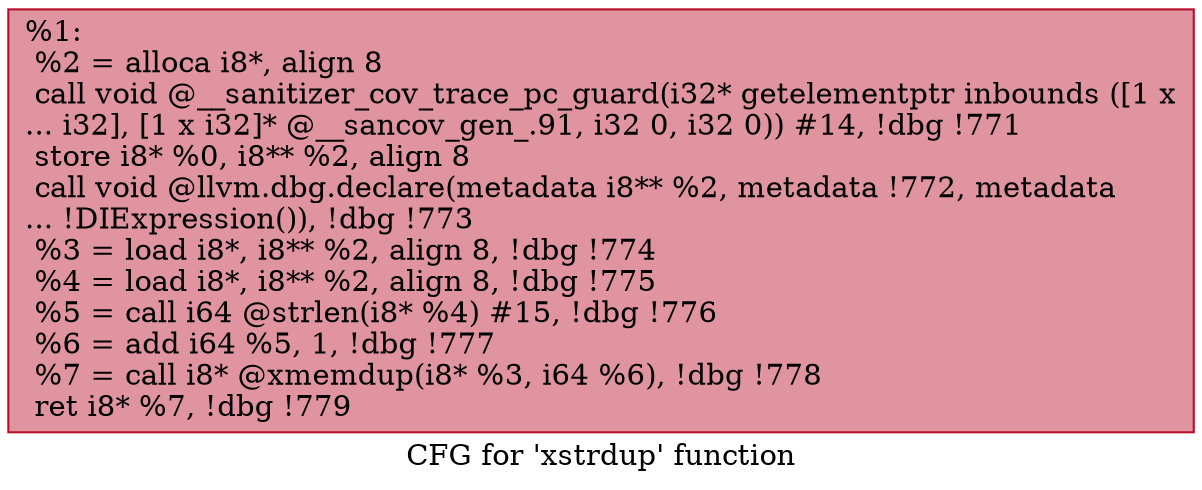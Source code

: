 digraph "CFG for 'xstrdup' function" {
	label="CFG for 'xstrdup' function";

	Node0x55555590fab0 [shape=record,color="#b70d28ff", style=filled, fillcolor="#b70d2870",label="{%1:\l  %2 = alloca i8*, align 8\l  call void @__sanitizer_cov_trace_pc_guard(i32* getelementptr inbounds ([1 x\l... i32], [1 x i32]* @__sancov_gen_.91, i32 0, i32 0)) #14, !dbg !771\l  store i8* %0, i8** %2, align 8\l  call void @llvm.dbg.declare(metadata i8** %2, metadata !772, metadata\l... !DIExpression()), !dbg !773\l  %3 = load i8*, i8** %2, align 8, !dbg !774\l  %4 = load i8*, i8** %2, align 8, !dbg !775\l  %5 = call i64 @strlen(i8* %4) #15, !dbg !776\l  %6 = add i64 %5, 1, !dbg !777\l  %7 = call i8* @xmemdup(i8* %3, i64 %6), !dbg !778\l  ret i8* %7, !dbg !779\l}"];
}
